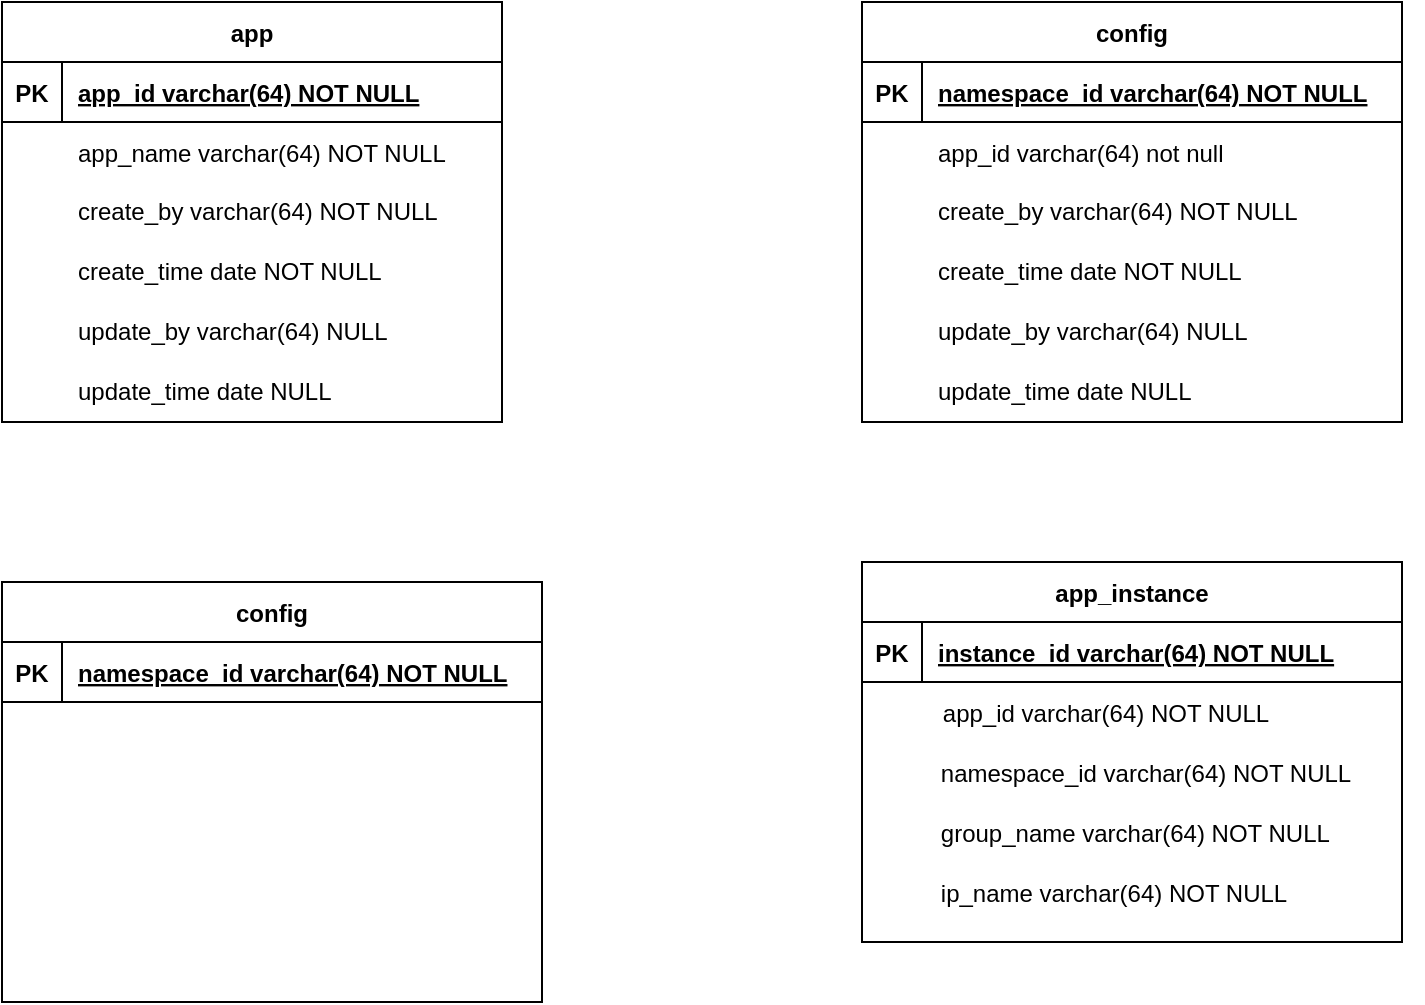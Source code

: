 <mxfile version="14.7.0" type="github">
  <diagram id="R2lEEEUBdFMjLlhIrx00" name="Page-1">
    <mxGraphModel dx="1363" dy="752" grid="1" gridSize="10" guides="1" tooltips="1" connect="1" arrows="1" fold="1" page="1" pageScale="1" pageWidth="2336" pageHeight="1654" math="0" shadow="0" extFonts="Permanent Marker^https://fonts.googleapis.com/css?family=Permanent+Marker">
      <root>
        <mxCell id="0" />
        <mxCell id="1" parent="0" />
        <mxCell id="C-vyLk0tnHw3VtMMgP7b-23" value="app" style="shape=table;startSize=30;container=1;collapsible=1;childLayout=tableLayout;fixedRows=1;rowLines=0;fontStyle=1;align=center;resizeLast=1;" parent="1" vertex="1">
          <mxGeometry x="120" y="120" width="250" height="210" as="geometry" />
        </mxCell>
        <mxCell id="C-vyLk0tnHw3VtMMgP7b-24" value="" style="shape=partialRectangle;collapsible=0;dropTarget=0;pointerEvents=0;fillColor=none;points=[[0,0.5],[1,0.5]];portConstraint=eastwest;top=0;left=0;right=0;bottom=1;" parent="C-vyLk0tnHw3VtMMgP7b-23" vertex="1">
          <mxGeometry y="30" width="250" height="30" as="geometry" />
        </mxCell>
        <mxCell id="C-vyLk0tnHw3VtMMgP7b-25" value="PK" style="shape=partialRectangle;overflow=hidden;connectable=0;fillColor=none;top=0;left=0;bottom=0;right=0;fontStyle=1;" parent="C-vyLk0tnHw3VtMMgP7b-24" vertex="1">
          <mxGeometry width="30" height="30" as="geometry" />
        </mxCell>
        <mxCell id="C-vyLk0tnHw3VtMMgP7b-26" value="app_id varchar(64) NOT NULL " style="shape=partialRectangle;overflow=hidden;connectable=0;fillColor=none;top=0;left=0;bottom=0;right=0;align=left;spacingLeft=6;fontStyle=5;" parent="C-vyLk0tnHw3VtMMgP7b-24" vertex="1">
          <mxGeometry x="30" width="220" height="30" as="geometry" />
        </mxCell>
        <mxCell id="tmyjIiT9FGWEeM-EBc8v-1" value="" style="shape=partialRectangle;collapsible=0;dropTarget=0;pointerEvents=0;fillColor=none;points=[[0,0.5],[1,0.5]];portConstraint=eastwest;top=0;left=0;right=0;bottom=0;" vertex="1" parent="1">
          <mxGeometry x="120" y="180" width="250" height="30" as="geometry" />
        </mxCell>
        <mxCell id="tmyjIiT9FGWEeM-EBc8v-2" value="" style="shape=partialRectangle;overflow=hidden;connectable=0;fillColor=none;top=0;left=0;bottom=0;right=0;" vertex="1" parent="tmyjIiT9FGWEeM-EBc8v-1">
          <mxGeometry width="30" height="30" as="geometry" />
        </mxCell>
        <mxCell id="tmyjIiT9FGWEeM-EBc8v-3" value="app_name varchar(64) NOT NULL" style="shape=partialRectangle;overflow=hidden;connectable=0;fillColor=none;top=0;left=0;bottom=0;right=0;align=left;spacingLeft=6;" vertex="1" parent="tmyjIiT9FGWEeM-EBc8v-1">
          <mxGeometry x="30" width="220" height="30" as="geometry" />
        </mxCell>
        <mxCell id="tmyjIiT9FGWEeM-EBc8v-4" value="" style="shape=partialRectangle;collapsible=0;dropTarget=0;pointerEvents=0;fillColor=none;points=[[0,0.5],[1,0.5]];portConstraint=eastwest;top=0;left=0;right=0;bottom=0;" vertex="1" parent="1">
          <mxGeometry x="120" y="209" width="250" height="30" as="geometry" />
        </mxCell>
        <mxCell id="tmyjIiT9FGWEeM-EBc8v-5" value="" style="shape=partialRectangle;overflow=hidden;connectable=0;fillColor=none;top=0;left=0;bottom=0;right=0;" vertex="1" parent="tmyjIiT9FGWEeM-EBc8v-4">
          <mxGeometry width="30" height="30" as="geometry" />
        </mxCell>
        <mxCell id="tmyjIiT9FGWEeM-EBc8v-6" value="create_by varchar(64) NOT NULL" style="shape=partialRectangle;overflow=hidden;connectable=0;fillColor=none;top=0;left=0;bottom=0;right=0;align=left;spacingLeft=6;" vertex="1" parent="tmyjIiT9FGWEeM-EBc8v-4">
          <mxGeometry x="30" width="220" height="30" as="geometry" />
        </mxCell>
        <mxCell id="tmyjIiT9FGWEeM-EBc8v-7" value="" style="shape=partialRectangle;collapsible=0;dropTarget=0;pointerEvents=0;fillColor=none;points=[[0,0.5],[1,0.5]];portConstraint=eastwest;top=0;left=0;right=0;bottom=0;" vertex="1" parent="1">
          <mxGeometry x="120" y="239" width="250" height="30" as="geometry" />
        </mxCell>
        <mxCell id="tmyjIiT9FGWEeM-EBc8v-8" value="" style="shape=partialRectangle;overflow=hidden;connectable=0;fillColor=none;top=0;left=0;bottom=0;right=0;" vertex="1" parent="tmyjIiT9FGWEeM-EBc8v-7">
          <mxGeometry width="30" height="30" as="geometry" />
        </mxCell>
        <mxCell id="tmyjIiT9FGWEeM-EBc8v-9" value="create_time date NOT NULL" style="shape=partialRectangle;overflow=hidden;connectable=0;fillColor=none;top=0;left=0;bottom=0;right=0;align=left;spacingLeft=6;" vertex="1" parent="tmyjIiT9FGWEeM-EBc8v-7">
          <mxGeometry x="30" width="220" height="30" as="geometry" />
        </mxCell>
        <mxCell id="tmyjIiT9FGWEeM-EBc8v-10" value="" style="shape=partialRectangle;collapsible=0;dropTarget=0;pointerEvents=0;fillColor=none;points=[[0,0.5],[1,0.5]];portConstraint=eastwest;top=0;left=0;right=0;bottom=0;" vertex="1" parent="1">
          <mxGeometry x="120" y="269" width="250" height="30" as="geometry" />
        </mxCell>
        <mxCell id="tmyjIiT9FGWEeM-EBc8v-11" value="" style="shape=partialRectangle;overflow=hidden;connectable=0;fillColor=none;top=0;left=0;bottom=0;right=0;" vertex="1" parent="tmyjIiT9FGWEeM-EBc8v-10">
          <mxGeometry width="30" height="30" as="geometry" />
        </mxCell>
        <mxCell id="tmyjIiT9FGWEeM-EBc8v-12" value="update_by varchar(64) NULL" style="shape=partialRectangle;overflow=hidden;connectable=0;fillColor=none;top=0;left=0;bottom=0;right=0;align=left;spacingLeft=6;" vertex="1" parent="tmyjIiT9FGWEeM-EBc8v-10">
          <mxGeometry x="30" width="220" height="30" as="geometry" />
        </mxCell>
        <mxCell id="tmyjIiT9FGWEeM-EBc8v-13" value="" style="shape=partialRectangle;collapsible=0;dropTarget=0;pointerEvents=0;fillColor=none;points=[[0,0.5],[1,0.5]];portConstraint=eastwest;top=0;left=0;right=0;bottom=0;" vertex="1" parent="1">
          <mxGeometry x="120" y="299" width="250" height="30" as="geometry" />
        </mxCell>
        <mxCell id="tmyjIiT9FGWEeM-EBc8v-14" value="" style="shape=partialRectangle;overflow=hidden;connectable=0;fillColor=none;top=0;left=0;bottom=0;right=0;" vertex="1" parent="tmyjIiT9FGWEeM-EBc8v-13">
          <mxGeometry width="30" height="30" as="geometry" />
        </mxCell>
        <mxCell id="tmyjIiT9FGWEeM-EBc8v-15" value="update_time date NULL" style="shape=partialRectangle;overflow=hidden;connectable=0;fillColor=none;top=0;left=0;bottom=0;right=0;align=left;spacingLeft=6;" vertex="1" parent="tmyjIiT9FGWEeM-EBc8v-13">
          <mxGeometry x="30" width="220" height="30" as="geometry" />
        </mxCell>
        <mxCell id="tmyjIiT9FGWEeM-EBc8v-16" value="config" style="shape=table;startSize=30;container=1;collapsible=1;childLayout=tableLayout;fixedRows=1;rowLines=0;fontStyle=1;align=center;resizeLast=1;" vertex="1" parent="1">
          <mxGeometry x="550" y="120" width="270" height="210" as="geometry" />
        </mxCell>
        <mxCell id="tmyjIiT9FGWEeM-EBc8v-17" value="" style="shape=partialRectangle;collapsible=0;dropTarget=0;pointerEvents=0;fillColor=none;points=[[0,0.5],[1,0.5]];portConstraint=eastwest;top=0;left=0;right=0;bottom=1;" vertex="1" parent="tmyjIiT9FGWEeM-EBc8v-16">
          <mxGeometry y="30" width="270" height="30" as="geometry" />
        </mxCell>
        <mxCell id="tmyjIiT9FGWEeM-EBc8v-18" value="PK" style="shape=partialRectangle;overflow=hidden;connectable=0;fillColor=none;top=0;left=0;bottom=0;right=0;fontStyle=1;" vertex="1" parent="tmyjIiT9FGWEeM-EBc8v-17">
          <mxGeometry width="30" height="30" as="geometry" />
        </mxCell>
        <mxCell id="tmyjIiT9FGWEeM-EBc8v-19" value="namespace_id varchar(64) NOT NULL " style="shape=partialRectangle;overflow=hidden;connectable=0;fillColor=none;top=0;left=0;bottom=0;right=0;align=left;spacingLeft=6;fontStyle=5;" vertex="1" parent="tmyjIiT9FGWEeM-EBc8v-17">
          <mxGeometry x="30" width="240" height="30" as="geometry" />
        </mxCell>
        <mxCell id="tmyjIiT9FGWEeM-EBc8v-20" value="" style="shape=partialRectangle;collapsible=0;dropTarget=0;pointerEvents=0;fillColor=none;points=[[0,0.5],[1,0.5]];portConstraint=eastwest;top=0;left=0;right=0;bottom=0;" vertex="1" parent="1">
          <mxGeometry x="550" y="180" width="250" height="30" as="geometry" />
        </mxCell>
        <mxCell id="tmyjIiT9FGWEeM-EBc8v-21" value="" style="shape=partialRectangle;overflow=hidden;connectable=0;fillColor=none;top=0;left=0;bottom=0;right=0;" vertex="1" parent="tmyjIiT9FGWEeM-EBc8v-20">
          <mxGeometry width="30" height="30" as="geometry" />
        </mxCell>
        <mxCell id="tmyjIiT9FGWEeM-EBc8v-22" value="app_id varchar(64) not null" style="shape=partialRectangle;overflow=hidden;connectable=0;fillColor=none;top=0;left=0;bottom=0;right=0;align=left;spacingLeft=6;" vertex="1" parent="tmyjIiT9FGWEeM-EBc8v-20">
          <mxGeometry x="30" width="220" height="30" as="geometry" />
        </mxCell>
        <mxCell id="tmyjIiT9FGWEeM-EBc8v-23" value="" style="shape=partialRectangle;collapsible=0;dropTarget=0;pointerEvents=0;fillColor=none;points=[[0,0.5],[1,0.5]];portConstraint=eastwest;top=0;left=0;right=0;bottom=0;" vertex="1" parent="1">
          <mxGeometry x="550" y="209" width="250" height="30" as="geometry" />
        </mxCell>
        <mxCell id="tmyjIiT9FGWEeM-EBc8v-24" value="" style="shape=partialRectangle;overflow=hidden;connectable=0;fillColor=none;top=0;left=0;bottom=0;right=0;" vertex="1" parent="tmyjIiT9FGWEeM-EBc8v-23">
          <mxGeometry width="30" height="30" as="geometry" />
        </mxCell>
        <mxCell id="tmyjIiT9FGWEeM-EBc8v-25" value="create_by varchar(64) NOT NULL" style="shape=partialRectangle;overflow=hidden;connectable=0;fillColor=none;top=0;left=0;bottom=0;right=0;align=left;spacingLeft=6;" vertex="1" parent="tmyjIiT9FGWEeM-EBc8v-23">
          <mxGeometry x="30" width="220" height="30" as="geometry" />
        </mxCell>
        <mxCell id="tmyjIiT9FGWEeM-EBc8v-26" value="" style="shape=partialRectangle;collapsible=0;dropTarget=0;pointerEvents=0;fillColor=none;points=[[0,0.5],[1,0.5]];portConstraint=eastwest;top=0;left=0;right=0;bottom=0;" vertex="1" parent="1">
          <mxGeometry x="550" y="239" width="250" height="30" as="geometry" />
        </mxCell>
        <mxCell id="tmyjIiT9FGWEeM-EBc8v-27" value="" style="shape=partialRectangle;overflow=hidden;connectable=0;fillColor=none;top=0;left=0;bottom=0;right=0;" vertex="1" parent="tmyjIiT9FGWEeM-EBc8v-26">
          <mxGeometry width="30" height="30" as="geometry" />
        </mxCell>
        <mxCell id="tmyjIiT9FGWEeM-EBc8v-28" value="create_time date NOT NULL" style="shape=partialRectangle;overflow=hidden;connectable=0;fillColor=none;top=0;left=0;bottom=0;right=0;align=left;spacingLeft=6;" vertex="1" parent="tmyjIiT9FGWEeM-EBc8v-26">
          <mxGeometry x="30" width="220" height="30" as="geometry" />
        </mxCell>
        <mxCell id="tmyjIiT9FGWEeM-EBc8v-29" value="" style="shape=partialRectangle;collapsible=0;dropTarget=0;pointerEvents=0;fillColor=none;points=[[0,0.5],[1,0.5]];portConstraint=eastwest;top=0;left=0;right=0;bottom=0;" vertex="1" parent="1">
          <mxGeometry x="550" y="269" width="250" height="30" as="geometry" />
        </mxCell>
        <mxCell id="tmyjIiT9FGWEeM-EBc8v-30" value="" style="shape=partialRectangle;overflow=hidden;connectable=0;fillColor=none;top=0;left=0;bottom=0;right=0;" vertex="1" parent="tmyjIiT9FGWEeM-EBc8v-29">
          <mxGeometry width="30" height="30" as="geometry" />
        </mxCell>
        <mxCell id="tmyjIiT9FGWEeM-EBc8v-31" value="update_by varchar(64) NULL" style="shape=partialRectangle;overflow=hidden;connectable=0;fillColor=none;top=0;left=0;bottom=0;right=0;align=left;spacingLeft=6;" vertex="1" parent="tmyjIiT9FGWEeM-EBc8v-29">
          <mxGeometry x="30" width="220" height="30" as="geometry" />
        </mxCell>
        <mxCell id="tmyjIiT9FGWEeM-EBc8v-32" value="" style="shape=partialRectangle;collapsible=0;dropTarget=0;pointerEvents=0;fillColor=none;points=[[0,0.5],[1,0.5]];portConstraint=eastwest;top=0;left=0;right=0;bottom=0;" vertex="1" parent="1">
          <mxGeometry x="550" y="299" width="250" height="30" as="geometry" />
        </mxCell>
        <mxCell id="tmyjIiT9FGWEeM-EBc8v-33" value="" style="shape=partialRectangle;overflow=hidden;connectable=0;fillColor=none;top=0;left=0;bottom=0;right=0;" vertex="1" parent="tmyjIiT9FGWEeM-EBc8v-32">
          <mxGeometry width="30" height="30" as="geometry" />
        </mxCell>
        <mxCell id="tmyjIiT9FGWEeM-EBc8v-34" value="update_time date NULL" style="shape=partialRectangle;overflow=hidden;connectable=0;fillColor=none;top=0;left=0;bottom=0;right=0;align=left;spacingLeft=6;" vertex="1" parent="tmyjIiT9FGWEeM-EBc8v-32">
          <mxGeometry x="30" width="220" height="30" as="geometry" />
        </mxCell>
        <mxCell id="tmyjIiT9FGWEeM-EBc8v-35" value="config" style="shape=table;startSize=30;container=1;collapsible=1;childLayout=tableLayout;fixedRows=1;rowLines=0;fontStyle=1;align=center;resizeLast=1;" vertex="1" parent="1">
          <mxGeometry x="120" y="410" width="270" height="210" as="geometry" />
        </mxCell>
        <mxCell id="tmyjIiT9FGWEeM-EBc8v-36" value="" style="shape=partialRectangle;collapsible=0;dropTarget=0;pointerEvents=0;fillColor=none;points=[[0,0.5],[1,0.5]];portConstraint=eastwest;top=0;left=0;right=0;bottom=1;" vertex="1" parent="tmyjIiT9FGWEeM-EBc8v-35">
          <mxGeometry y="30" width="270" height="30" as="geometry" />
        </mxCell>
        <mxCell id="tmyjIiT9FGWEeM-EBc8v-37" value="PK" style="shape=partialRectangle;overflow=hidden;connectable=0;fillColor=none;top=0;left=0;bottom=0;right=0;fontStyle=1;" vertex="1" parent="tmyjIiT9FGWEeM-EBc8v-36">
          <mxGeometry width="30" height="30" as="geometry" />
        </mxCell>
        <mxCell id="tmyjIiT9FGWEeM-EBc8v-38" value="namespace_id varchar(64) NOT NULL " style="shape=partialRectangle;overflow=hidden;connectable=0;fillColor=none;top=0;left=0;bottom=0;right=0;align=left;spacingLeft=6;fontStyle=5;" vertex="1" parent="tmyjIiT9FGWEeM-EBc8v-36">
          <mxGeometry x="30" width="240" height="30" as="geometry" />
        </mxCell>
        <mxCell id="tmyjIiT9FGWEeM-EBc8v-39" value="app_instance" style="shape=table;startSize=30;container=1;collapsible=1;childLayout=tableLayout;fixedRows=1;rowLines=0;fontStyle=1;align=center;resizeLast=1;" vertex="1" parent="1">
          <mxGeometry x="550" y="400" width="270" height="190" as="geometry" />
        </mxCell>
        <mxCell id="tmyjIiT9FGWEeM-EBc8v-40" value="" style="shape=partialRectangle;collapsible=0;dropTarget=0;pointerEvents=0;fillColor=none;points=[[0,0.5],[1,0.5]];portConstraint=eastwest;top=0;left=0;right=0;bottom=1;" vertex="1" parent="tmyjIiT9FGWEeM-EBc8v-39">
          <mxGeometry y="30" width="270" height="30" as="geometry" />
        </mxCell>
        <mxCell id="tmyjIiT9FGWEeM-EBc8v-41" value="PK" style="shape=partialRectangle;overflow=hidden;connectable=0;fillColor=none;top=0;left=0;bottom=0;right=0;fontStyle=1;" vertex="1" parent="tmyjIiT9FGWEeM-EBc8v-40">
          <mxGeometry width="30" height="30" as="geometry" />
        </mxCell>
        <mxCell id="tmyjIiT9FGWEeM-EBc8v-42" value="instance_id varchar(64) NOT NULL " style="shape=partialRectangle;overflow=hidden;connectable=0;fillColor=none;top=0;left=0;bottom=0;right=0;align=left;spacingLeft=6;fontStyle=5;" vertex="1" parent="tmyjIiT9FGWEeM-EBc8v-40">
          <mxGeometry x="30" width="240" height="30" as="geometry" />
        </mxCell>
        <mxCell id="tmyjIiT9FGWEeM-EBc8v-43" value="" style="shape=partialRectangle;collapsible=0;dropTarget=0;pointerEvents=0;fillColor=none;points=[[0,0.5],[1,0.5]];portConstraint=eastwest;top=0;left=0;right=0;bottom=0;" vertex="1" parent="1">
          <mxGeometry x="550" y="460" width="270" height="30" as="geometry" />
        </mxCell>
        <mxCell id="tmyjIiT9FGWEeM-EBc8v-44" value="" style="shape=partialRectangle;overflow=hidden;connectable=0;fillColor=none;top=0;left=0;bottom=0;right=0;" vertex="1" parent="tmyjIiT9FGWEeM-EBc8v-43">
          <mxGeometry width="32.4" height="30" as="geometry" />
        </mxCell>
        <mxCell id="tmyjIiT9FGWEeM-EBc8v-45" value="app_id varchar(64) NOT NULL" style="shape=partialRectangle;overflow=hidden;connectable=0;fillColor=none;top=0;left=0;bottom=0;right=0;align=left;spacingLeft=6;" vertex="1" parent="tmyjIiT9FGWEeM-EBc8v-43">
          <mxGeometry x="32.4" width="237.6" height="30" as="geometry" />
        </mxCell>
        <mxCell id="tmyjIiT9FGWEeM-EBc8v-46" value="" style="shape=partialRectangle;collapsible=0;dropTarget=0;pointerEvents=0;fillColor=none;points=[[0,0.5],[1,0.5]];portConstraint=eastwest;top=0;left=0;right=0;bottom=0;" vertex="1" parent="1">
          <mxGeometry x="550" y="490" width="270" height="30" as="geometry" />
        </mxCell>
        <mxCell id="tmyjIiT9FGWEeM-EBc8v-47" value="" style="shape=partialRectangle;overflow=hidden;connectable=0;fillColor=none;top=0;left=0;bottom=0;right=0;" vertex="1" parent="tmyjIiT9FGWEeM-EBc8v-46">
          <mxGeometry width="32.4" height="30" as="geometry" />
        </mxCell>
        <mxCell id="tmyjIiT9FGWEeM-EBc8v-48" value="namespace_id varchar(64) NOT NULL" style="shape=partialRectangle;overflow=hidden;connectable=0;fillColor=none;top=0;left=0;bottom=0;right=0;align=left;spacingLeft=6;" vertex="1" parent="tmyjIiT9FGWEeM-EBc8v-46">
          <mxGeometry x="31.4" width="237.6" height="30" as="geometry" />
        </mxCell>
        <mxCell id="tmyjIiT9FGWEeM-EBc8v-49" value="" style="shape=partialRectangle;collapsible=0;dropTarget=0;pointerEvents=0;fillColor=none;points=[[0,0.5],[1,0.5]];portConstraint=eastwest;top=0;left=0;right=0;bottom=0;" vertex="1" parent="1">
          <mxGeometry x="550" y="520" width="270" height="30" as="geometry" />
        </mxCell>
        <mxCell id="tmyjIiT9FGWEeM-EBc8v-50" value="" style="shape=partialRectangle;overflow=hidden;connectable=0;fillColor=none;top=0;left=0;bottom=0;right=0;" vertex="1" parent="tmyjIiT9FGWEeM-EBc8v-49">
          <mxGeometry width="32.4" height="30" as="geometry" />
        </mxCell>
        <mxCell id="tmyjIiT9FGWEeM-EBc8v-51" value="group_name varchar(64) NOT NULL" style="shape=partialRectangle;overflow=hidden;connectable=0;fillColor=none;top=0;left=0;bottom=0;right=0;align=left;spacingLeft=6;" vertex="1" parent="tmyjIiT9FGWEeM-EBc8v-49">
          <mxGeometry x="31.4" width="237.6" height="30" as="geometry" />
        </mxCell>
        <mxCell id="tmyjIiT9FGWEeM-EBc8v-52" value="" style="shape=partialRectangle;collapsible=0;dropTarget=0;pointerEvents=0;fillColor=none;points=[[0,0.5],[1,0.5]];portConstraint=eastwest;top=0;left=0;right=0;bottom=0;" vertex="1" parent="1">
          <mxGeometry x="550" y="550" width="270" height="30" as="geometry" />
        </mxCell>
        <mxCell id="tmyjIiT9FGWEeM-EBc8v-53" value="" style="shape=partialRectangle;overflow=hidden;connectable=0;fillColor=none;top=0;left=0;bottom=0;right=0;" vertex="1" parent="tmyjIiT9FGWEeM-EBc8v-52">
          <mxGeometry width="32.4" height="30" as="geometry" />
        </mxCell>
        <mxCell id="tmyjIiT9FGWEeM-EBc8v-54" value="ip_name varchar(64) NOT NULL" style="shape=partialRectangle;overflow=hidden;connectable=0;fillColor=none;top=0;left=0;bottom=0;right=0;align=left;spacingLeft=6;" vertex="1" parent="tmyjIiT9FGWEeM-EBc8v-52">
          <mxGeometry x="31.4" width="237.6" height="30" as="geometry" />
        </mxCell>
        <mxCell id="tmyjIiT9FGWEeM-EBc8v-55" value="" style="shape=partialRectangle;collapsible=0;dropTarget=0;pointerEvents=0;fillColor=none;points=[[0,0.5],[1,0.5]];portConstraint=eastwest;top=0;left=0;right=0;bottom=0;" vertex="1" parent="1">
          <mxGeometry x="560" y="590" width="270" height="30" as="geometry" />
        </mxCell>
        <mxCell id="tmyjIiT9FGWEeM-EBc8v-56" value="" style="shape=partialRectangle;overflow=hidden;connectable=0;fillColor=none;top=0;left=0;bottom=0;right=0;" vertex="1" parent="tmyjIiT9FGWEeM-EBc8v-55">
          <mxGeometry width="32.4" height="30" as="geometry" />
        </mxCell>
      </root>
    </mxGraphModel>
  </diagram>
</mxfile>

